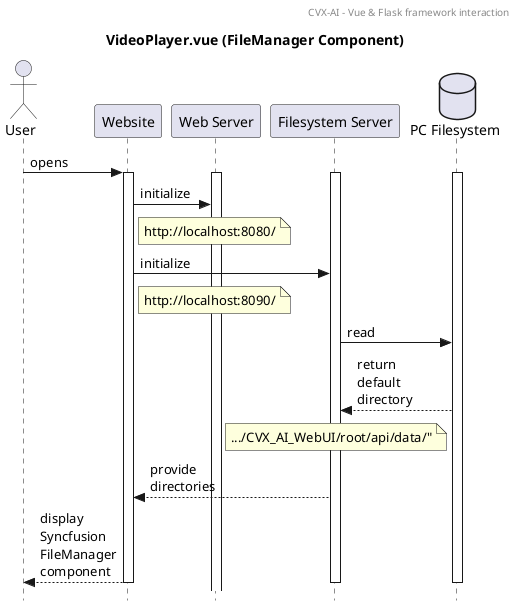 'Everything that starts with a simple quote 'is a comment. You can also put comments on several lines using/'to start and '/to end.

'Start of UML diagram
@startuml
header CVX-AI - Vue & Flask framework interaction
title VideoPlayer.vue (FileManager Component)

skinparam style strictuml
' skinparam SequenceMessageAlignment center
skinparam MaxMessageSize 50
scale 1

actor User
User -> Website: opens
activate Website
activate "Web Server"
activate "Filesystem Server"
database "PC Filesystem"
activate "PC Filesystem"
Website -> "Web Server": initialize
note right of Website
http://localhost:8080/
end note
Website -> "Filesystem Server": initialize
note right of Website
http://localhost:8090/
end note
"Filesystem Server" -> "PC Filesystem": read

"PC Filesystem" --> "Filesystem Server": return default directory
note left of "PC Filesystem"
.../CVX_AI_WebUI/root/api/data/"
end note
"Filesystem Server" --> Website: provide directories
Website --> User: display Syncfusion FileManager component
deactivate Website
deactivate "Filesystem Server"
deactivate "PC Filesystem"

@enduml

